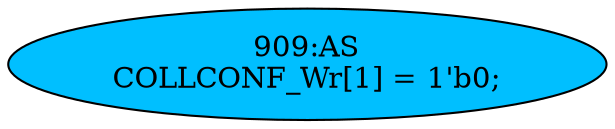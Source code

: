 strict digraph "" {
	node [label="\N"];
	"909:AS"	 [ast="<pyverilog.vparser.ast.Assign object at 0x7fbdee0e3090>",
		def_var="['COLLCONF_Wr']",
		fillcolor=deepskyblue,
		label="909:AS
COLLCONF_Wr[1] = 1'b0;",
		statements="[]",
		style=filled,
		typ=Assign,
		use_var="[]"];
}
